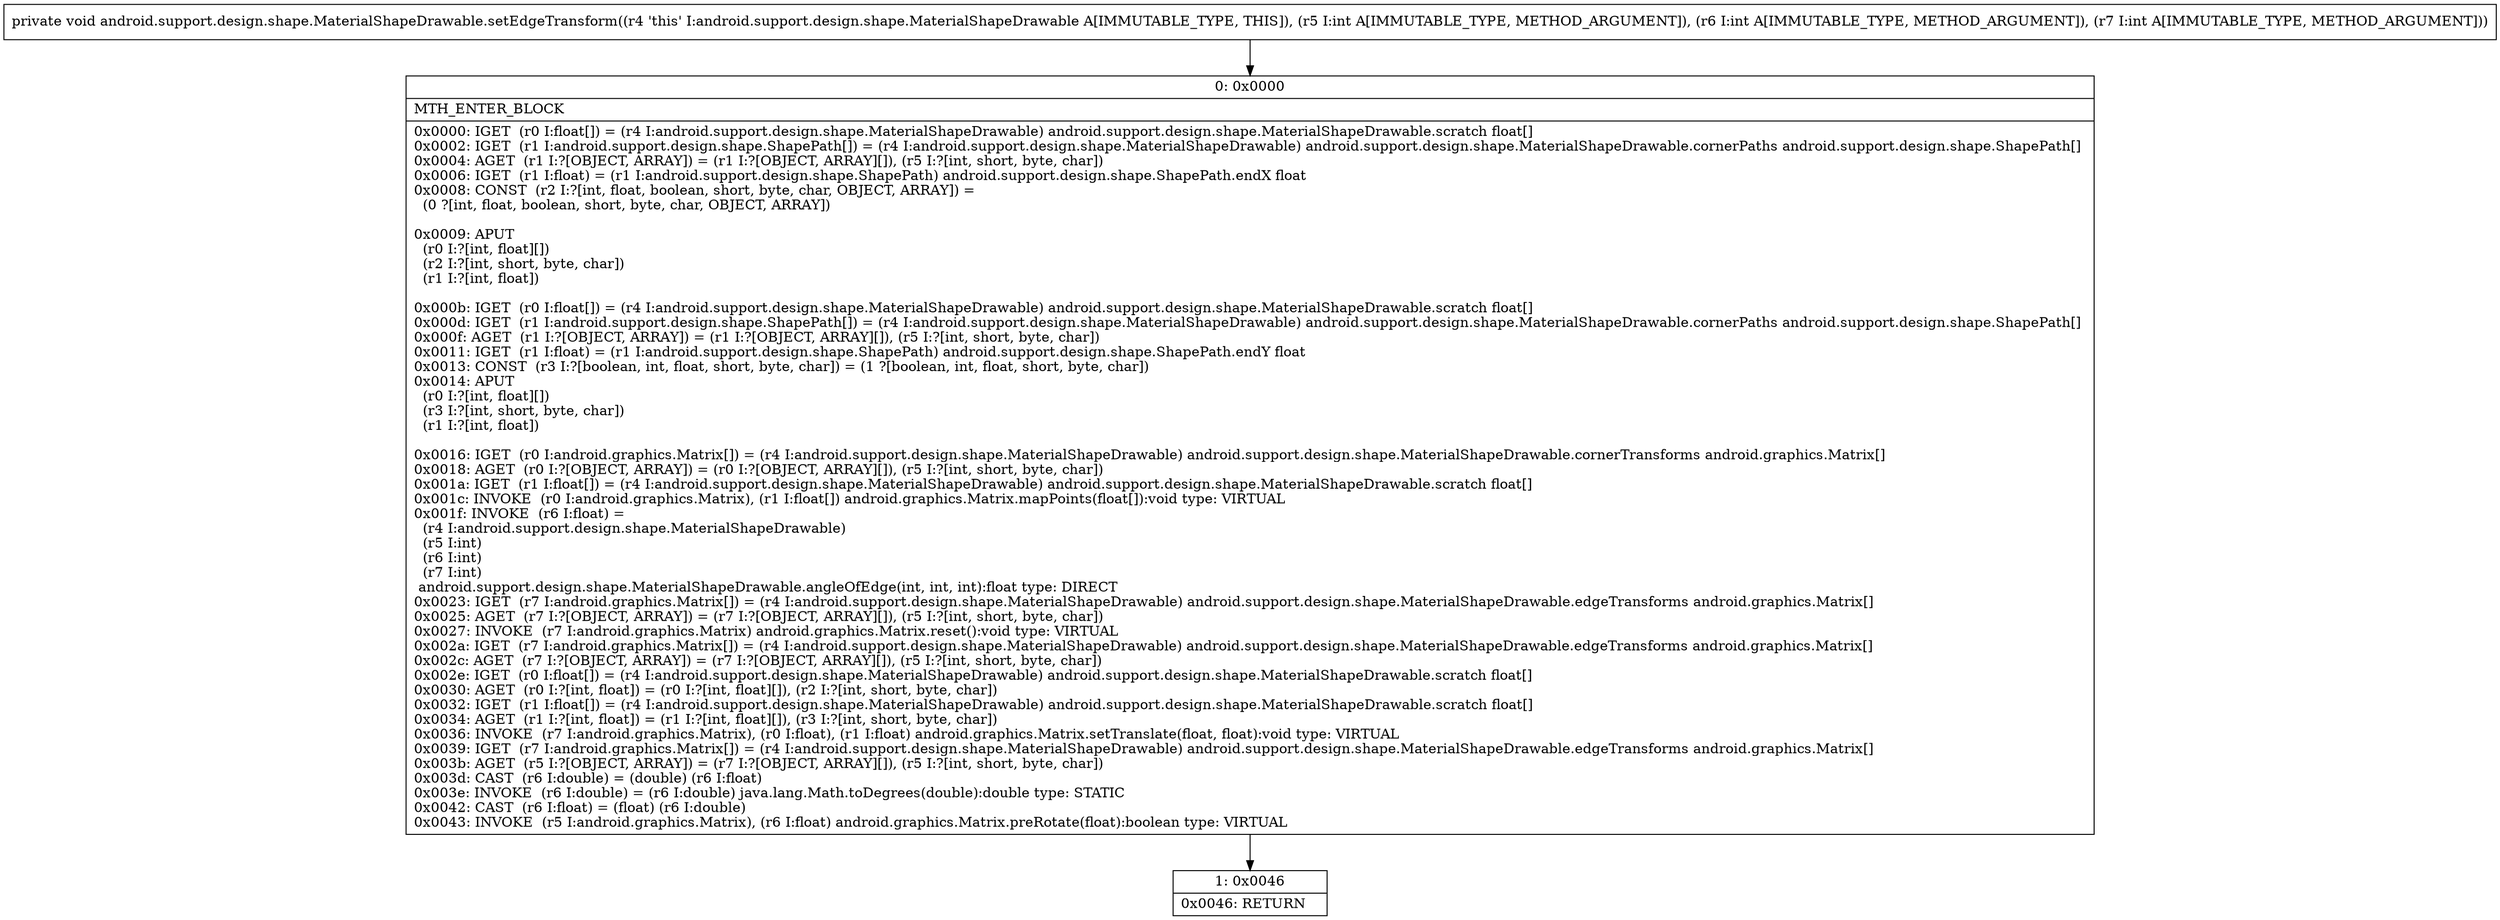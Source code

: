digraph "CFG forandroid.support.design.shape.MaterialShapeDrawable.setEdgeTransform(III)V" {
Node_0 [shape=record,label="{0\:\ 0x0000|MTH_ENTER_BLOCK\l|0x0000: IGET  (r0 I:float[]) = (r4 I:android.support.design.shape.MaterialShapeDrawable) android.support.design.shape.MaterialShapeDrawable.scratch float[] \l0x0002: IGET  (r1 I:android.support.design.shape.ShapePath[]) = (r4 I:android.support.design.shape.MaterialShapeDrawable) android.support.design.shape.MaterialShapeDrawable.cornerPaths android.support.design.shape.ShapePath[] \l0x0004: AGET  (r1 I:?[OBJECT, ARRAY]) = (r1 I:?[OBJECT, ARRAY][]), (r5 I:?[int, short, byte, char]) \l0x0006: IGET  (r1 I:float) = (r1 I:android.support.design.shape.ShapePath) android.support.design.shape.ShapePath.endX float \l0x0008: CONST  (r2 I:?[int, float, boolean, short, byte, char, OBJECT, ARRAY]) = \l  (0 ?[int, float, boolean, short, byte, char, OBJECT, ARRAY])\l \l0x0009: APUT  \l  (r0 I:?[int, float][])\l  (r2 I:?[int, short, byte, char])\l  (r1 I:?[int, float])\l \l0x000b: IGET  (r0 I:float[]) = (r4 I:android.support.design.shape.MaterialShapeDrawable) android.support.design.shape.MaterialShapeDrawable.scratch float[] \l0x000d: IGET  (r1 I:android.support.design.shape.ShapePath[]) = (r4 I:android.support.design.shape.MaterialShapeDrawable) android.support.design.shape.MaterialShapeDrawable.cornerPaths android.support.design.shape.ShapePath[] \l0x000f: AGET  (r1 I:?[OBJECT, ARRAY]) = (r1 I:?[OBJECT, ARRAY][]), (r5 I:?[int, short, byte, char]) \l0x0011: IGET  (r1 I:float) = (r1 I:android.support.design.shape.ShapePath) android.support.design.shape.ShapePath.endY float \l0x0013: CONST  (r3 I:?[boolean, int, float, short, byte, char]) = (1 ?[boolean, int, float, short, byte, char]) \l0x0014: APUT  \l  (r0 I:?[int, float][])\l  (r3 I:?[int, short, byte, char])\l  (r1 I:?[int, float])\l \l0x0016: IGET  (r0 I:android.graphics.Matrix[]) = (r4 I:android.support.design.shape.MaterialShapeDrawable) android.support.design.shape.MaterialShapeDrawable.cornerTransforms android.graphics.Matrix[] \l0x0018: AGET  (r0 I:?[OBJECT, ARRAY]) = (r0 I:?[OBJECT, ARRAY][]), (r5 I:?[int, short, byte, char]) \l0x001a: IGET  (r1 I:float[]) = (r4 I:android.support.design.shape.MaterialShapeDrawable) android.support.design.shape.MaterialShapeDrawable.scratch float[] \l0x001c: INVOKE  (r0 I:android.graphics.Matrix), (r1 I:float[]) android.graphics.Matrix.mapPoints(float[]):void type: VIRTUAL \l0x001f: INVOKE  (r6 I:float) = \l  (r4 I:android.support.design.shape.MaterialShapeDrawable)\l  (r5 I:int)\l  (r6 I:int)\l  (r7 I:int)\l android.support.design.shape.MaterialShapeDrawable.angleOfEdge(int, int, int):float type: DIRECT \l0x0023: IGET  (r7 I:android.graphics.Matrix[]) = (r4 I:android.support.design.shape.MaterialShapeDrawable) android.support.design.shape.MaterialShapeDrawable.edgeTransforms android.graphics.Matrix[] \l0x0025: AGET  (r7 I:?[OBJECT, ARRAY]) = (r7 I:?[OBJECT, ARRAY][]), (r5 I:?[int, short, byte, char]) \l0x0027: INVOKE  (r7 I:android.graphics.Matrix) android.graphics.Matrix.reset():void type: VIRTUAL \l0x002a: IGET  (r7 I:android.graphics.Matrix[]) = (r4 I:android.support.design.shape.MaterialShapeDrawable) android.support.design.shape.MaterialShapeDrawable.edgeTransforms android.graphics.Matrix[] \l0x002c: AGET  (r7 I:?[OBJECT, ARRAY]) = (r7 I:?[OBJECT, ARRAY][]), (r5 I:?[int, short, byte, char]) \l0x002e: IGET  (r0 I:float[]) = (r4 I:android.support.design.shape.MaterialShapeDrawable) android.support.design.shape.MaterialShapeDrawable.scratch float[] \l0x0030: AGET  (r0 I:?[int, float]) = (r0 I:?[int, float][]), (r2 I:?[int, short, byte, char]) \l0x0032: IGET  (r1 I:float[]) = (r4 I:android.support.design.shape.MaterialShapeDrawable) android.support.design.shape.MaterialShapeDrawable.scratch float[] \l0x0034: AGET  (r1 I:?[int, float]) = (r1 I:?[int, float][]), (r3 I:?[int, short, byte, char]) \l0x0036: INVOKE  (r7 I:android.graphics.Matrix), (r0 I:float), (r1 I:float) android.graphics.Matrix.setTranslate(float, float):void type: VIRTUAL \l0x0039: IGET  (r7 I:android.graphics.Matrix[]) = (r4 I:android.support.design.shape.MaterialShapeDrawable) android.support.design.shape.MaterialShapeDrawable.edgeTransforms android.graphics.Matrix[] \l0x003b: AGET  (r5 I:?[OBJECT, ARRAY]) = (r7 I:?[OBJECT, ARRAY][]), (r5 I:?[int, short, byte, char]) \l0x003d: CAST  (r6 I:double) = (double) (r6 I:float) \l0x003e: INVOKE  (r6 I:double) = (r6 I:double) java.lang.Math.toDegrees(double):double type: STATIC \l0x0042: CAST  (r6 I:float) = (float) (r6 I:double) \l0x0043: INVOKE  (r5 I:android.graphics.Matrix), (r6 I:float) android.graphics.Matrix.preRotate(float):boolean type: VIRTUAL \l}"];
Node_1 [shape=record,label="{1\:\ 0x0046|0x0046: RETURN   \l}"];
MethodNode[shape=record,label="{private void android.support.design.shape.MaterialShapeDrawable.setEdgeTransform((r4 'this' I:android.support.design.shape.MaterialShapeDrawable A[IMMUTABLE_TYPE, THIS]), (r5 I:int A[IMMUTABLE_TYPE, METHOD_ARGUMENT]), (r6 I:int A[IMMUTABLE_TYPE, METHOD_ARGUMENT]), (r7 I:int A[IMMUTABLE_TYPE, METHOD_ARGUMENT])) }"];
MethodNode -> Node_0;
Node_0 -> Node_1;
}

